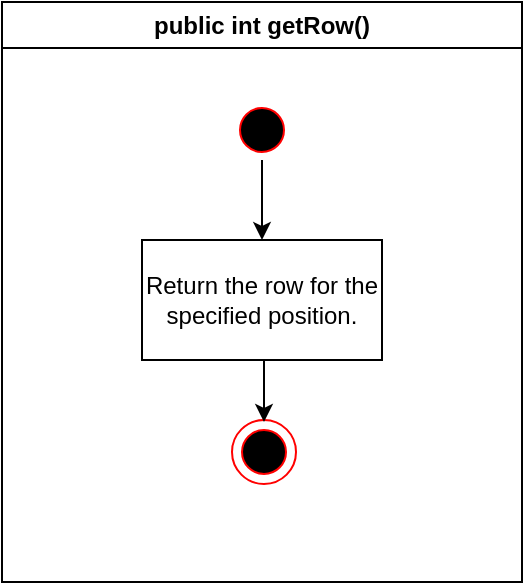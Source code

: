 <mxfile version="13.0.3" type="device"><diagram id="Csgrf0UHA3h6p_9bXYy3" name="Page-1"><mxGraphModel dx="770" dy="485" grid="1" gridSize="10" guides="1" tooltips="1" connect="1" arrows="1" fold="1" page="1" pageScale="1" pageWidth="850" pageHeight="1100" math="0" shadow="0"><root><mxCell id="0"/><mxCell id="1" parent="0"/><mxCell id="TR5Aj5kI8tmBU4oeUuP7-32" value="public int getRow()" style="swimlane;whiteSpace=wrap" vertex="1" parent="1"><mxGeometry x="150" y="20" width="260" height="290" as="geometry"><mxRectangle x="530" y="40" width="300" height="23" as="alternateBounds"/></mxGeometry></mxCell><mxCell id="TR5Aj5kI8tmBU4oeUuP7-1" value="" style="ellipse;shape=startState;fillColor=#000000;strokeColor=#ff0000;" vertex="1" parent="TR5Aj5kI8tmBU4oeUuP7-32"><mxGeometry x="115" y="49" width="30" height="30" as="geometry"/></mxCell><mxCell id="TR5Aj5kI8tmBU4oeUuP7-2" value="" style="endArrow=classic;html=1;entryX=0.5;entryY=0;entryDx=0;entryDy=0;exitX=0.5;exitY=1;exitDx=0;exitDy=0;" edge="1" parent="TR5Aj5kI8tmBU4oeUuP7-32" source="TR5Aj5kI8tmBU4oeUuP7-1" target="TR5Aj5kI8tmBU4oeUuP7-4"><mxGeometry width="50" height="50" relative="1" as="geometry"><mxPoint x="130" y="49" as="sourcePoint"/><mxPoint x="130" y="119" as="targetPoint"/></mxGeometry></mxCell><mxCell id="TR5Aj5kI8tmBU4oeUuP7-4" value="Return the row for the specified position." style="rounded=0;whiteSpace=wrap;html=1;" vertex="1" parent="TR5Aj5kI8tmBU4oeUuP7-32"><mxGeometry x="70" y="119" width="120" height="60" as="geometry"/></mxCell><mxCell id="TR5Aj5kI8tmBU4oeUuP7-8" value="" style="group" vertex="1" connectable="0" parent="TR5Aj5kI8tmBU4oeUuP7-32"><mxGeometry x="115" y="209" width="32" height="32" as="geometry"/></mxCell><mxCell id="TR5Aj5kI8tmBU4oeUuP7-9" value="" style="ellipse;whiteSpace=wrap;html=1;aspect=fixed;fillColor=#ffffff;strokeColor=#FF0000;" vertex="1" parent="TR5Aj5kI8tmBU4oeUuP7-8"><mxGeometry width="32" height="32" as="geometry"/></mxCell><mxCell id="TR5Aj5kI8tmBU4oeUuP7-10" value="" style="ellipse;shape=startState;fillColor=#000000;strokeColor=#ff0000;" vertex="1" parent="TR5Aj5kI8tmBU4oeUuP7-8"><mxGeometry x="1" y="1" width="30" height="30" as="geometry"/></mxCell><mxCell id="TR5Aj5kI8tmBU4oeUuP7-7" value="" style="edgeStyle=orthogonalEdgeStyle;rounded=0;orthogonalLoop=1;jettySize=auto;html=1;entryX=0.5;entryY=0;entryDx=0;entryDy=0;" edge="1" parent="TR5Aj5kI8tmBU4oeUuP7-32" source="TR5Aj5kI8tmBU4oeUuP7-4" target="TR5Aj5kI8tmBU4oeUuP7-10"><mxGeometry relative="1" as="geometry"><mxPoint x="130" y="259" as="targetPoint"/><Array as="points"><mxPoint x="131" y="199"/><mxPoint x="131" y="199"/></Array></mxGeometry></mxCell></root></mxGraphModel></diagram></mxfile>